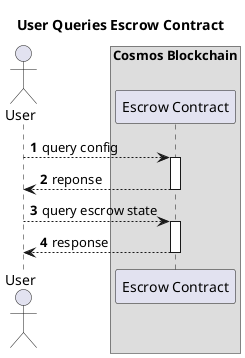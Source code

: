 @startuml
title User Queries Escrow Contract

actor User as U

box "Cosmos Blockchain"
  participant "Escrow Contract" as EC
end box


autonumber

U --> EC: query config
activate EC
EC --> U: reponse
deactivate EC

U --> EC: query escrow state
activate EC
EC --> U: response
deactivate EC
@enduml